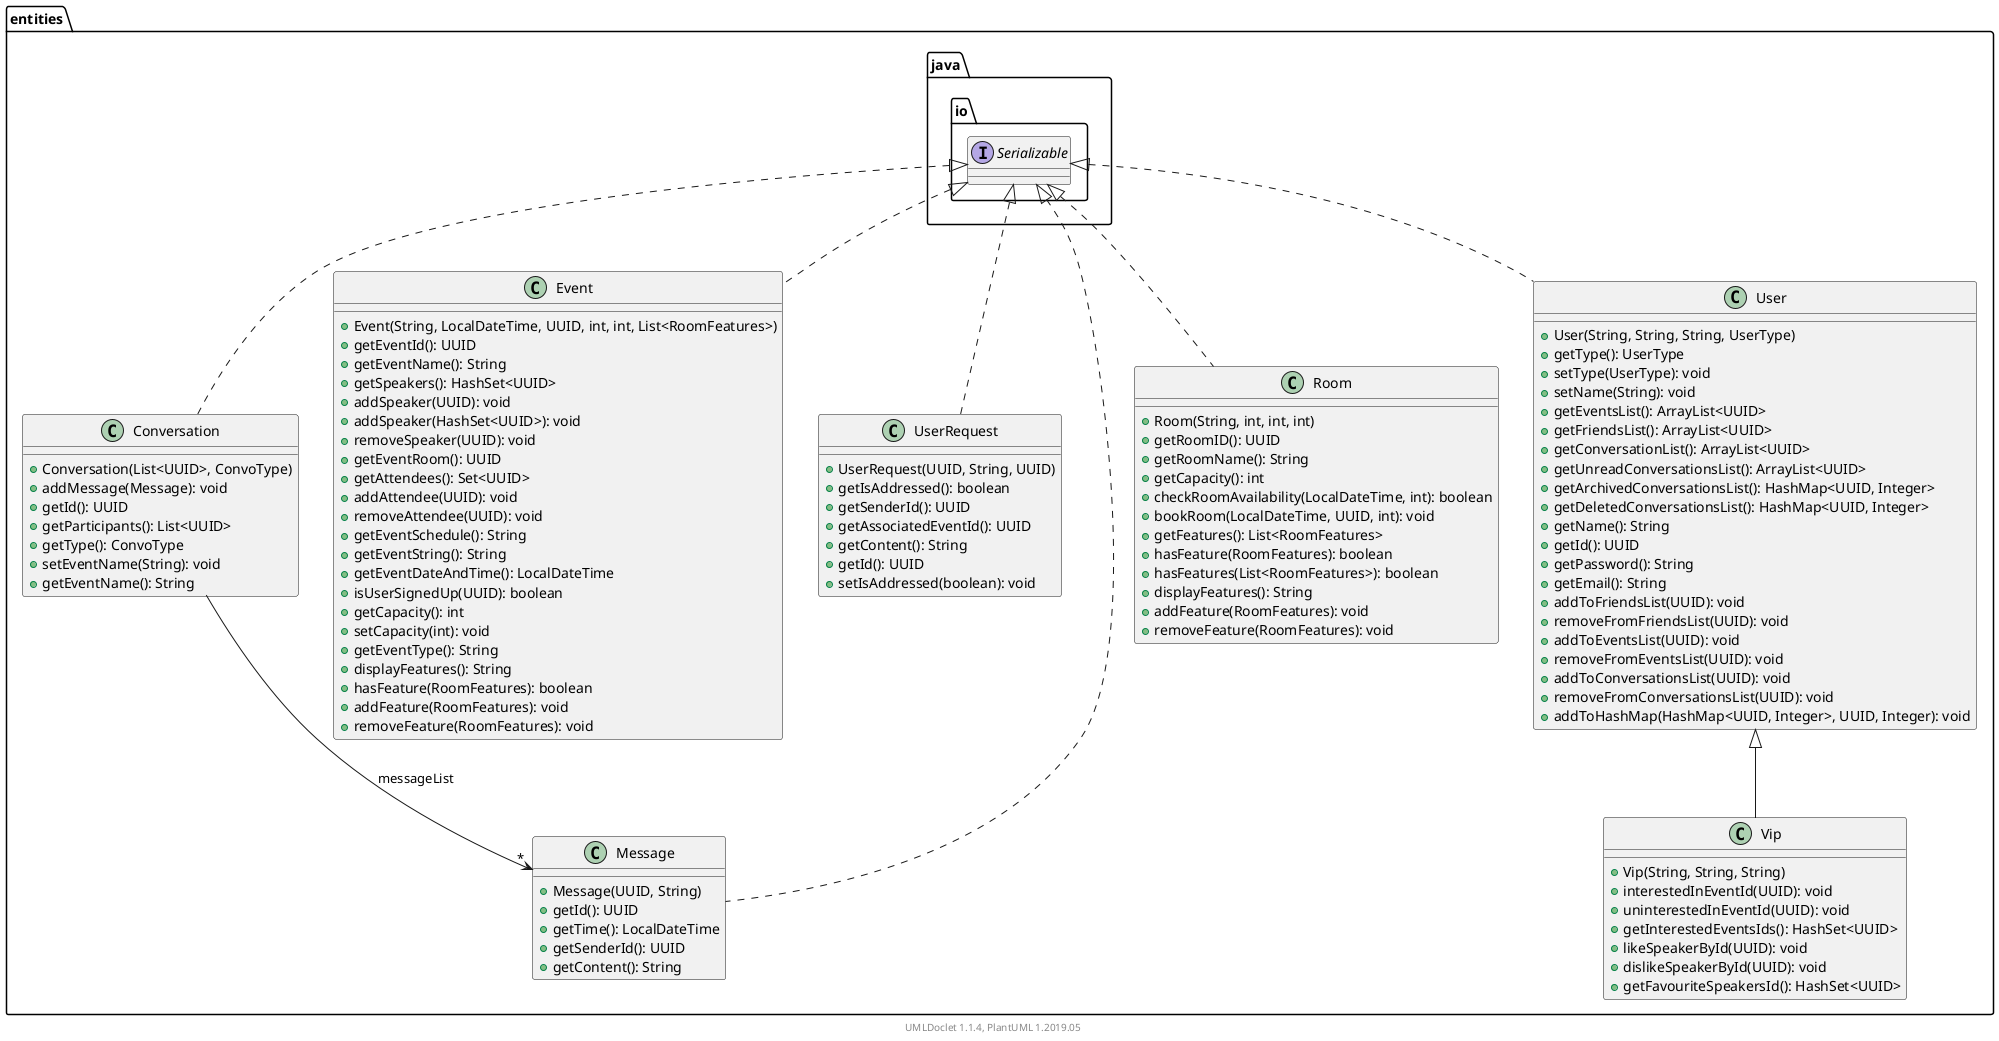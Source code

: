 @startuml

    namespace entities {

        class Conversation [[Conversation.html]] {
            +Conversation(List<UUID>, ConvoType)
            +addMessage(Message): void
            +getId(): UUID
            +getParticipants(): List<UUID>
            +getType(): ConvoType
            +setEventName(String): void
            +getEventName(): String
        }

        class Event [[Event.html]] {
            +Event(String, LocalDateTime, UUID, int, int, List<RoomFeatures>)
            +getEventId(): UUID
            +getEventName(): String
            +getSpeakers(): HashSet<UUID>
            +addSpeaker(UUID): void
            +addSpeaker(HashSet<UUID>): void
            +removeSpeaker(UUID): void
            +getEventRoom(): UUID
            +getAttendees(): Set<UUID>
            +addAttendee(UUID): void
            +removeAttendee(UUID): void
            +getEventSchedule(): String
            +getEventString(): String
            +getEventDateAndTime(): LocalDateTime
            +isUserSignedUp(UUID): boolean
            +getCapacity(): int
            +setCapacity(int): void
            +getEventType(): String
            +displayFeatures(): String
            +hasFeature(RoomFeatures): boolean
            +addFeature(RoomFeatures): void
            +removeFeature(RoomFeatures): void
        }

        class UserRequest [[UserRequest.html]] {
            +UserRequest(UUID, String, UUID)
            +getIsAddressed(): boolean
            +getSenderId(): UUID
            +getAssociatedEventId(): UUID
            +getContent(): String
            +getId(): UUID
            +setIsAddressed(boolean): void
        }

        class Vip [[Vip.html]] {
            +Vip(String, String, String)
            +interestedInEventId(UUID): void
            +uninterestedInEventId(UUID): void
            +getInterestedEventsIds(): HashSet<UUID>
            +likeSpeakerById(UUID): void
            +dislikeSpeakerById(UUID): void
            +getFavouriteSpeakersId(): HashSet<UUID>
        }

        class User [[User.html]] {
            +User(String, String, String, UserType)
            +getType(): UserType
            +setType(UserType): void
            +setName(String): void
            +getEventsList(): ArrayList<UUID>
            +getFriendsList(): ArrayList<UUID>
            +getConversationList(): ArrayList<UUID>
            +getUnreadConversationsList(): ArrayList<UUID>
            +getArchivedConversationsList(): HashMap<UUID, Integer>
            +getDeletedConversationsList(): HashMap<UUID, Integer>
            +getName(): String
            +getId(): UUID
            +getPassword(): String
            +getEmail(): String
            +addToFriendsList(UUID): void
            +removeFromFriendsList(UUID): void
            +addToEventsList(UUID): void
            +removeFromEventsList(UUID): void
            +addToConversationsList(UUID): void
            +removeFromConversationsList(UUID): void
            +addToHashMap(HashMap<UUID, Integer>, UUID, Integer): void
        }

        class Room [[Room.html]] {
            +Room(String, int, int, int)
            +getRoomID(): UUID
            +getRoomName(): String
            +getCapacity(): int
            +checkRoomAvailability(LocalDateTime, int): boolean
            +bookRoom(LocalDateTime, UUID, int): void
            +getFeatures(): List<RoomFeatures>
            +hasFeature(RoomFeatures): boolean
            +hasFeatures(List<RoomFeatures>): boolean
            +displayFeatures(): String
            +addFeature(RoomFeatures): void
            +removeFeature(RoomFeatures): void
        }

        class Message [[Message.html]] {
            +Message(UUID, String)
            +getId(): UUID
            +getTime(): LocalDateTime
            +getSenderId(): UUID
            +getContent(): String
        }

        interface java.io.Serializable
        java.io.Serializable <|.. Conversation

        java.io.Serializable <|.. Event

        java.io.Serializable <|.. UserRequest

        User <|-- Vip

        java.io.Serializable <|.. User

        java.io.Serializable <|.. Room

        java.io.Serializable <|.. Message

        Conversation --> "*" Message: messageList

    }


    center footer UMLDoclet 1.1.4, PlantUML 1.2019.05
@enduml
